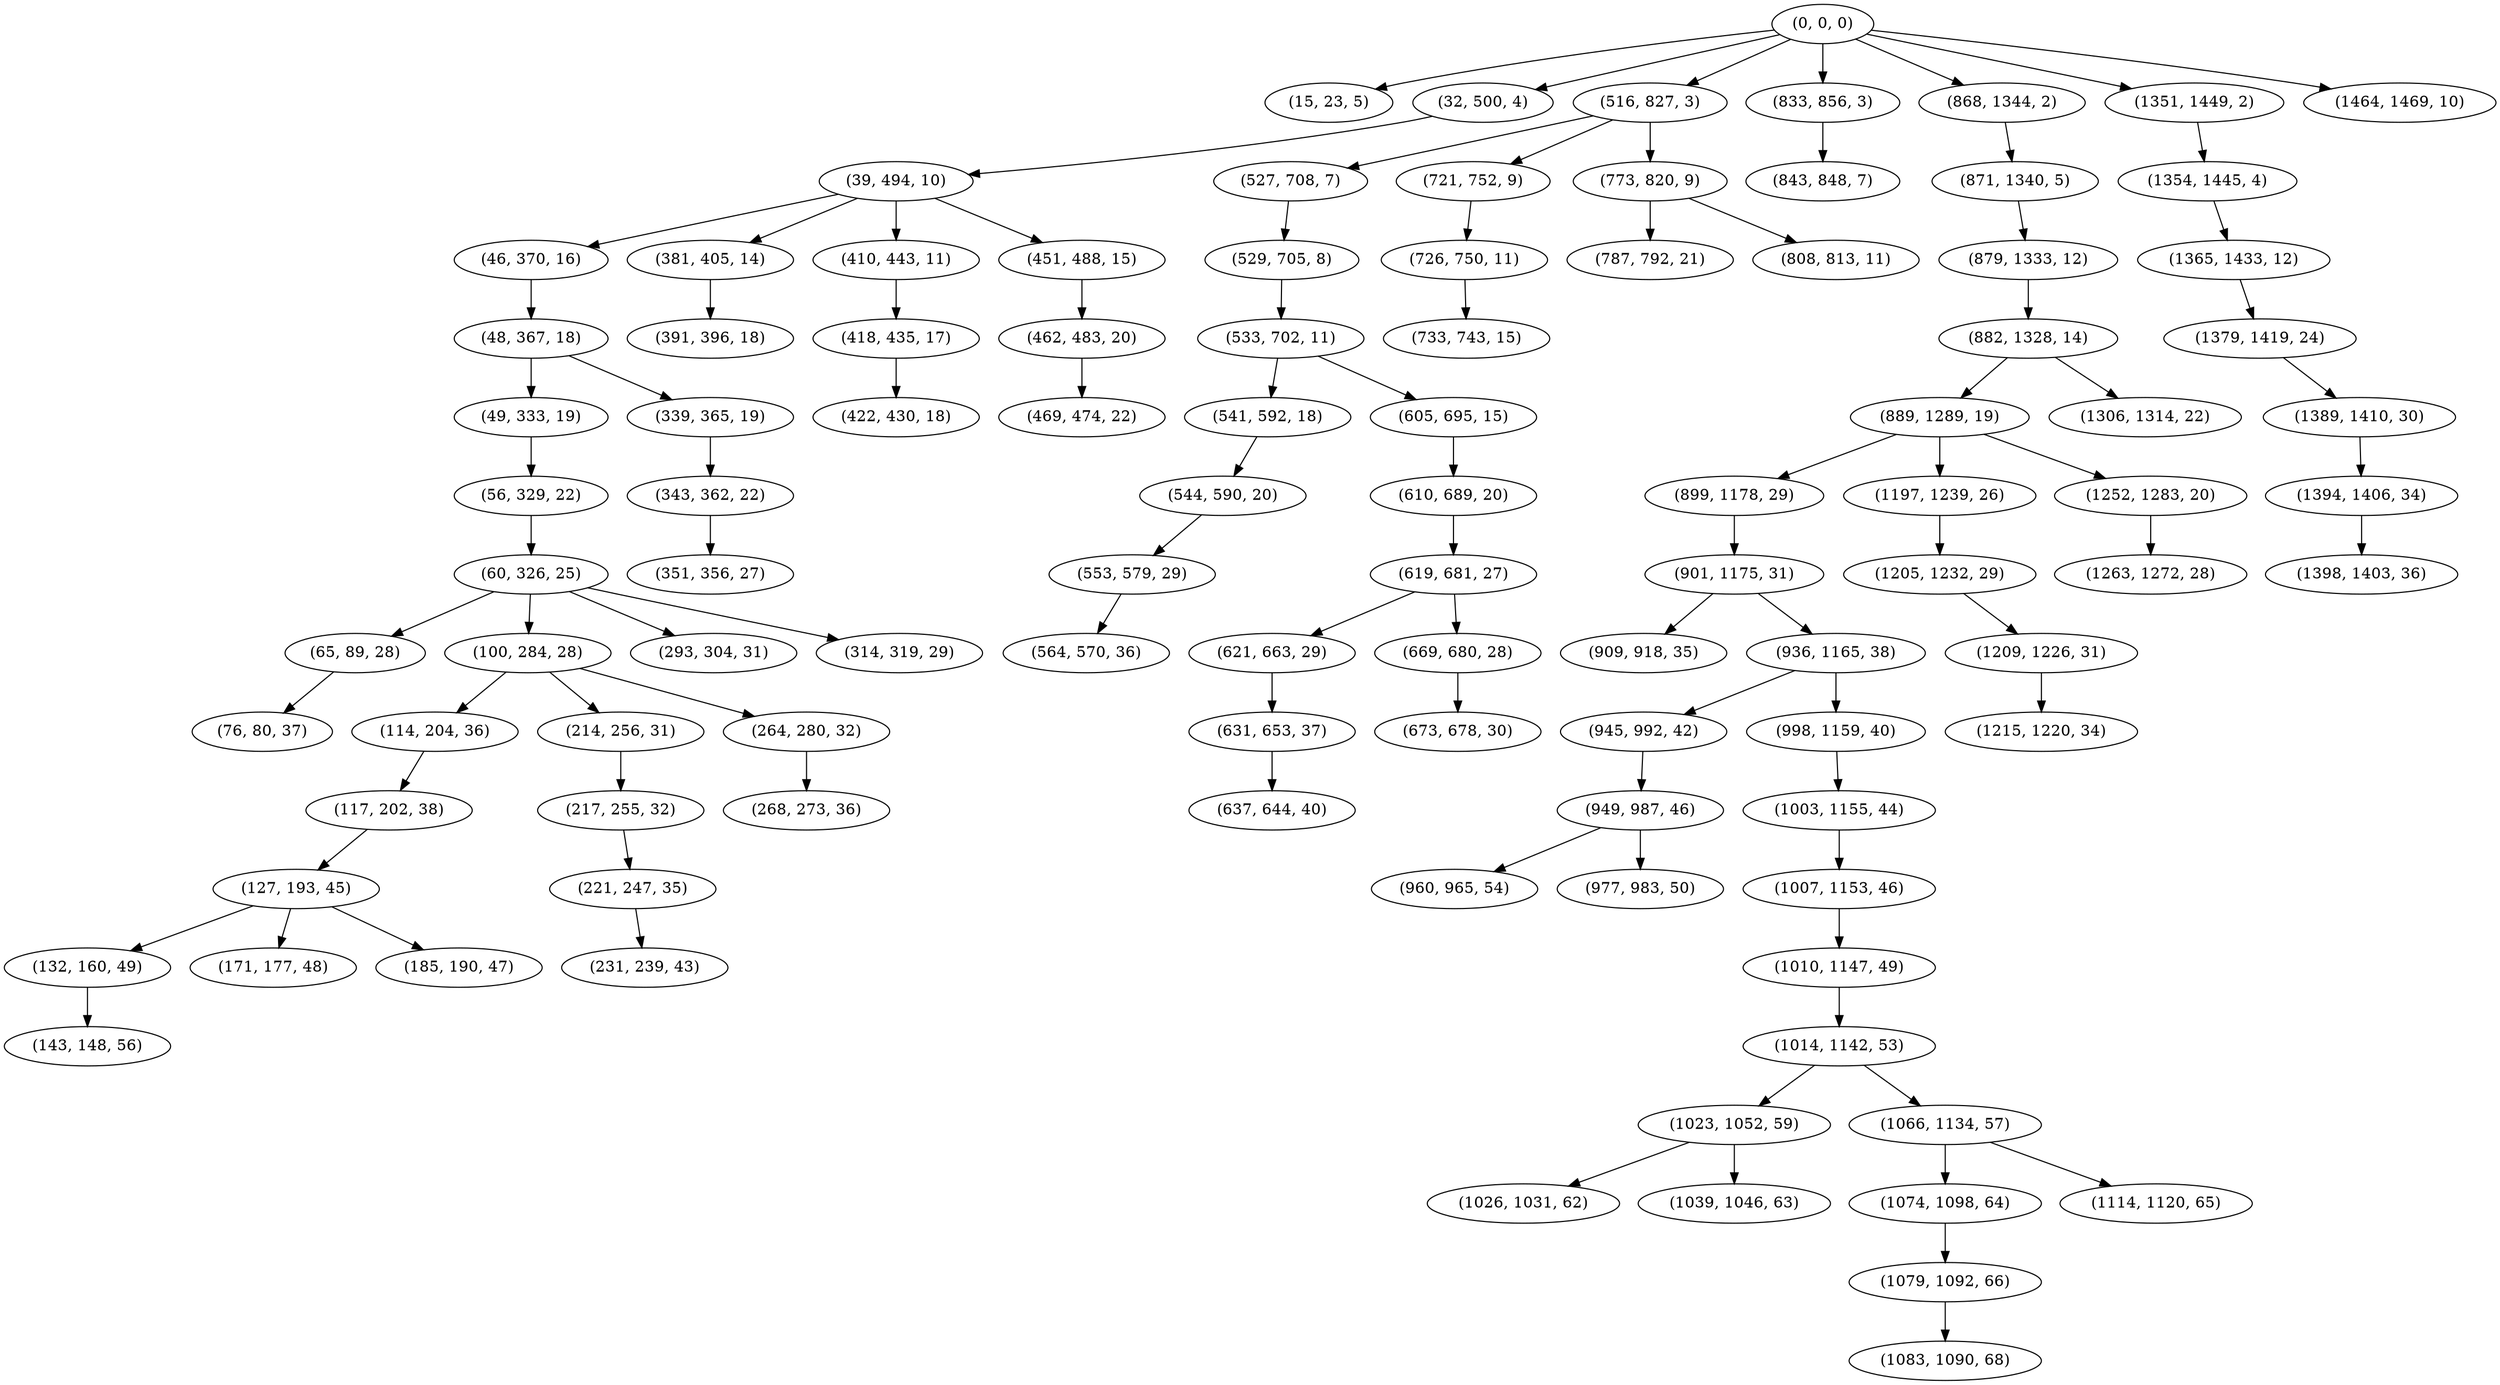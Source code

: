 digraph tree {
    "(0, 0, 0)";
    "(15, 23, 5)";
    "(32, 500, 4)";
    "(39, 494, 10)";
    "(46, 370, 16)";
    "(48, 367, 18)";
    "(49, 333, 19)";
    "(56, 329, 22)";
    "(60, 326, 25)";
    "(65, 89, 28)";
    "(76, 80, 37)";
    "(100, 284, 28)";
    "(114, 204, 36)";
    "(117, 202, 38)";
    "(127, 193, 45)";
    "(132, 160, 49)";
    "(143, 148, 56)";
    "(171, 177, 48)";
    "(185, 190, 47)";
    "(214, 256, 31)";
    "(217, 255, 32)";
    "(221, 247, 35)";
    "(231, 239, 43)";
    "(264, 280, 32)";
    "(268, 273, 36)";
    "(293, 304, 31)";
    "(314, 319, 29)";
    "(339, 365, 19)";
    "(343, 362, 22)";
    "(351, 356, 27)";
    "(381, 405, 14)";
    "(391, 396, 18)";
    "(410, 443, 11)";
    "(418, 435, 17)";
    "(422, 430, 18)";
    "(451, 488, 15)";
    "(462, 483, 20)";
    "(469, 474, 22)";
    "(516, 827, 3)";
    "(527, 708, 7)";
    "(529, 705, 8)";
    "(533, 702, 11)";
    "(541, 592, 18)";
    "(544, 590, 20)";
    "(553, 579, 29)";
    "(564, 570, 36)";
    "(605, 695, 15)";
    "(610, 689, 20)";
    "(619, 681, 27)";
    "(621, 663, 29)";
    "(631, 653, 37)";
    "(637, 644, 40)";
    "(669, 680, 28)";
    "(673, 678, 30)";
    "(721, 752, 9)";
    "(726, 750, 11)";
    "(733, 743, 15)";
    "(773, 820, 9)";
    "(787, 792, 21)";
    "(808, 813, 11)";
    "(833, 856, 3)";
    "(843, 848, 7)";
    "(868, 1344, 2)";
    "(871, 1340, 5)";
    "(879, 1333, 12)";
    "(882, 1328, 14)";
    "(889, 1289, 19)";
    "(899, 1178, 29)";
    "(901, 1175, 31)";
    "(909, 918, 35)";
    "(936, 1165, 38)";
    "(945, 992, 42)";
    "(949, 987, 46)";
    "(960, 965, 54)";
    "(977, 983, 50)";
    "(998, 1159, 40)";
    "(1003, 1155, 44)";
    "(1007, 1153, 46)";
    "(1010, 1147, 49)";
    "(1014, 1142, 53)";
    "(1023, 1052, 59)";
    "(1026, 1031, 62)";
    "(1039, 1046, 63)";
    "(1066, 1134, 57)";
    "(1074, 1098, 64)";
    "(1079, 1092, 66)";
    "(1083, 1090, 68)";
    "(1114, 1120, 65)";
    "(1197, 1239, 26)";
    "(1205, 1232, 29)";
    "(1209, 1226, 31)";
    "(1215, 1220, 34)";
    "(1252, 1283, 20)";
    "(1263, 1272, 28)";
    "(1306, 1314, 22)";
    "(1351, 1449, 2)";
    "(1354, 1445, 4)";
    "(1365, 1433, 12)";
    "(1379, 1419, 24)";
    "(1389, 1410, 30)";
    "(1394, 1406, 34)";
    "(1398, 1403, 36)";
    "(1464, 1469, 10)";
    "(0, 0, 0)" -> "(15, 23, 5)";
    "(0, 0, 0)" -> "(32, 500, 4)";
    "(0, 0, 0)" -> "(516, 827, 3)";
    "(0, 0, 0)" -> "(833, 856, 3)";
    "(0, 0, 0)" -> "(868, 1344, 2)";
    "(0, 0, 0)" -> "(1351, 1449, 2)";
    "(0, 0, 0)" -> "(1464, 1469, 10)";
    "(32, 500, 4)" -> "(39, 494, 10)";
    "(39, 494, 10)" -> "(46, 370, 16)";
    "(39, 494, 10)" -> "(381, 405, 14)";
    "(39, 494, 10)" -> "(410, 443, 11)";
    "(39, 494, 10)" -> "(451, 488, 15)";
    "(46, 370, 16)" -> "(48, 367, 18)";
    "(48, 367, 18)" -> "(49, 333, 19)";
    "(48, 367, 18)" -> "(339, 365, 19)";
    "(49, 333, 19)" -> "(56, 329, 22)";
    "(56, 329, 22)" -> "(60, 326, 25)";
    "(60, 326, 25)" -> "(65, 89, 28)";
    "(60, 326, 25)" -> "(100, 284, 28)";
    "(60, 326, 25)" -> "(293, 304, 31)";
    "(60, 326, 25)" -> "(314, 319, 29)";
    "(65, 89, 28)" -> "(76, 80, 37)";
    "(100, 284, 28)" -> "(114, 204, 36)";
    "(100, 284, 28)" -> "(214, 256, 31)";
    "(100, 284, 28)" -> "(264, 280, 32)";
    "(114, 204, 36)" -> "(117, 202, 38)";
    "(117, 202, 38)" -> "(127, 193, 45)";
    "(127, 193, 45)" -> "(132, 160, 49)";
    "(127, 193, 45)" -> "(171, 177, 48)";
    "(127, 193, 45)" -> "(185, 190, 47)";
    "(132, 160, 49)" -> "(143, 148, 56)";
    "(214, 256, 31)" -> "(217, 255, 32)";
    "(217, 255, 32)" -> "(221, 247, 35)";
    "(221, 247, 35)" -> "(231, 239, 43)";
    "(264, 280, 32)" -> "(268, 273, 36)";
    "(339, 365, 19)" -> "(343, 362, 22)";
    "(343, 362, 22)" -> "(351, 356, 27)";
    "(381, 405, 14)" -> "(391, 396, 18)";
    "(410, 443, 11)" -> "(418, 435, 17)";
    "(418, 435, 17)" -> "(422, 430, 18)";
    "(451, 488, 15)" -> "(462, 483, 20)";
    "(462, 483, 20)" -> "(469, 474, 22)";
    "(516, 827, 3)" -> "(527, 708, 7)";
    "(516, 827, 3)" -> "(721, 752, 9)";
    "(516, 827, 3)" -> "(773, 820, 9)";
    "(527, 708, 7)" -> "(529, 705, 8)";
    "(529, 705, 8)" -> "(533, 702, 11)";
    "(533, 702, 11)" -> "(541, 592, 18)";
    "(533, 702, 11)" -> "(605, 695, 15)";
    "(541, 592, 18)" -> "(544, 590, 20)";
    "(544, 590, 20)" -> "(553, 579, 29)";
    "(553, 579, 29)" -> "(564, 570, 36)";
    "(605, 695, 15)" -> "(610, 689, 20)";
    "(610, 689, 20)" -> "(619, 681, 27)";
    "(619, 681, 27)" -> "(621, 663, 29)";
    "(619, 681, 27)" -> "(669, 680, 28)";
    "(621, 663, 29)" -> "(631, 653, 37)";
    "(631, 653, 37)" -> "(637, 644, 40)";
    "(669, 680, 28)" -> "(673, 678, 30)";
    "(721, 752, 9)" -> "(726, 750, 11)";
    "(726, 750, 11)" -> "(733, 743, 15)";
    "(773, 820, 9)" -> "(787, 792, 21)";
    "(773, 820, 9)" -> "(808, 813, 11)";
    "(833, 856, 3)" -> "(843, 848, 7)";
    "(868, 1344, 2)" -> "(871, 1340, 5)";
    "(871, 1340, 5)" -> "(879, 1333, 12)";
    "(879, 1333, 12)" -> "(882, 1328, 14)";
    "(882, 1328, 14)" -> "(889, 1289, 19)";
    "(882, 1328, 14)" -> "(1306, 1314, 22)";
    "(889, 1289, 19)" -> "(899, 1178, 29)";
    "(889, 1289, 19)" -> "(1197, 1239, 26)";
    "(889, 1289, 19)" -> "(1252, 1283, 20)";
    "(899, 1178, 29)" -> "(901, 1175, 31)";
    "(901, 1175, 31)" -> "(909, 918, 35)";
    "(901, 1175, 31)" -> "(936, 1165, 38)";
    "(936, 1165, 38)" -> "(945, 992, 42)";
    "(936, 1165, 38)" -> "(998, 1159, 40)";
    "(945, 992, 42)" -> "(949, 987, 46)";
    "(949, 987, 46)" -> "(960, 965, 54)";
    "(949, 987, 46)" -> "(977, 983, 50)";
    "(998, 1159, 40)" -> "(1003, 1155, 44)";
    "(1003, 1155, 44)" -> "(1007, 1153, 46)";
    "(1007, 1153, 46)" -> "(1010, 1147, 49)";
    "(1010, 1147, 49)" -> "(1014, 1142, 53)";
    "(1014, 1142, 53)" -> "(1023, 1052, 59)";
    "(1014, 1142, 53)" -> "(1066, 1134, 57)";
    "(1023, 1052, 59)" -> "(1026, 1031, 62)";
    "(1023, 1052, 59)" -> "(1039, 1046, 63)";
    "(1066, 1134, 57)" -> "(1074, 1098, 64)";
    "(1066, 1134, 57)" -> "(1114, 1120, 65)";
    "(1074, 1098, 64)" -> "(1079, 1092, 66)";
    "(1079, 1092, 66)" -> "(1083, 1090, 68)";
    "(1197, 1239, 26)" -> "(1205, 1232, 29)";
    "(1205, 1232, 29)" -> "(1209, 1226, 31)";
    "(1209, 1226, 31)" -> "(1215, 1220, 34)";
    "(1252, 1283, 20)" -> "(1263, 1272, 28)";
    "(1351, 1449, 2)" -> "(1354, 1445, 4)";
    "(1354, 1445, 4)" -> "(1365, 1433, 12)";
    "(1365, 1433, 12)" -> "(1379, 1419, 24)";
    "(1379, 1419, 24)" -> "(1389, 1410, 30)";
    "(1389, 1410, 30)" -> "(1394, 1406, 34)";
    "(1394, 1406, 34)" -> "(1398, 1403, 36)";
}
